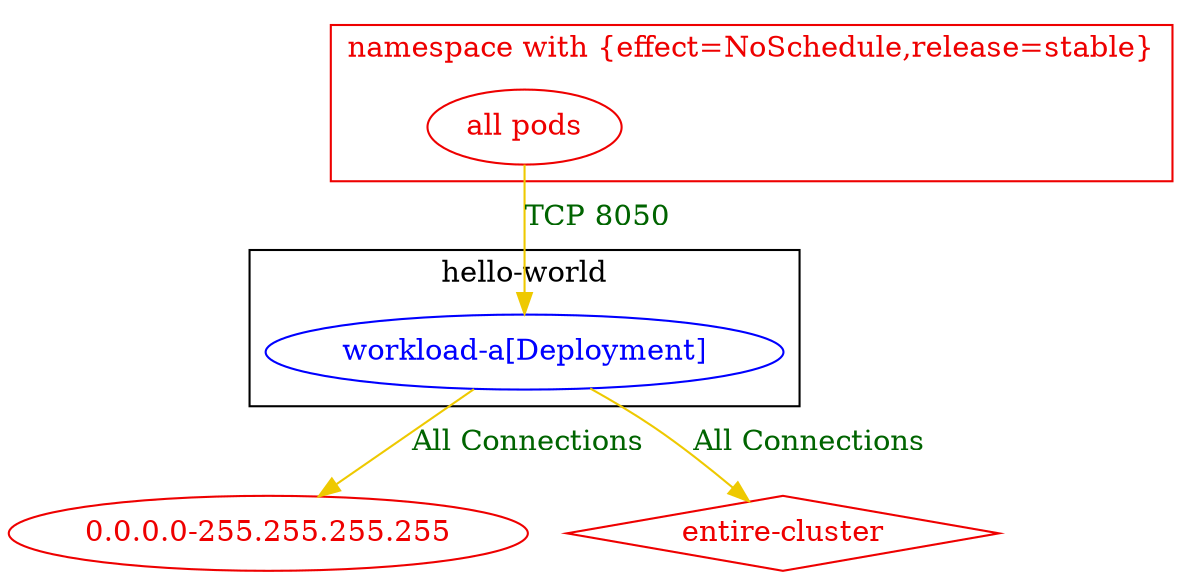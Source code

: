 digraph {
	subgraph "cluster_hello_world" {
		color="black"
		fontcolor="black"
		"hello-world/workload-a[Deployment]" [label="workload-a[Deployment]" color="blue" fontcolor="blue"]
		label="hello-world"
	}
	subgraph "cluster_namespace with {effect=NoSchedule,release=stable}" {
		color="red2"
		fontcolor="red2"
		"all pods_in_namespace with {effect=NoSchedule,release=stable}" [label="all pods" color="red2" fontcolor="red2"]
		label="namespace with {effect=NoSchedule,release=stable}"
	}
	"0.0.0.0-255.255.255.255" [label="0.0.0.0-255.255.255.255" color="red2" fontcolor="red2"]
	"entire-cluster" [label="entire-cluster" color="red2" fontcolor="red2" shape=diamond]
	"all pods_in_namespace with {effect=NoSchedule,release=stable}" -> "hello-world/workload-a[Deployment]" [label="TCP 8050" color="gold2" fontcolor="darkgreen"]
	"hello-world/workload-a[Deployment]" -> "0.0.0.0-255.255.255.255" [label="All Connections" color="gold2" fontcolor="darkgreen"]
	"hello-world/workload-a[Deployment]" -> "entire-cluster" [label="All Connections" color="gold2" fontcolor="darkgreen"]
}
